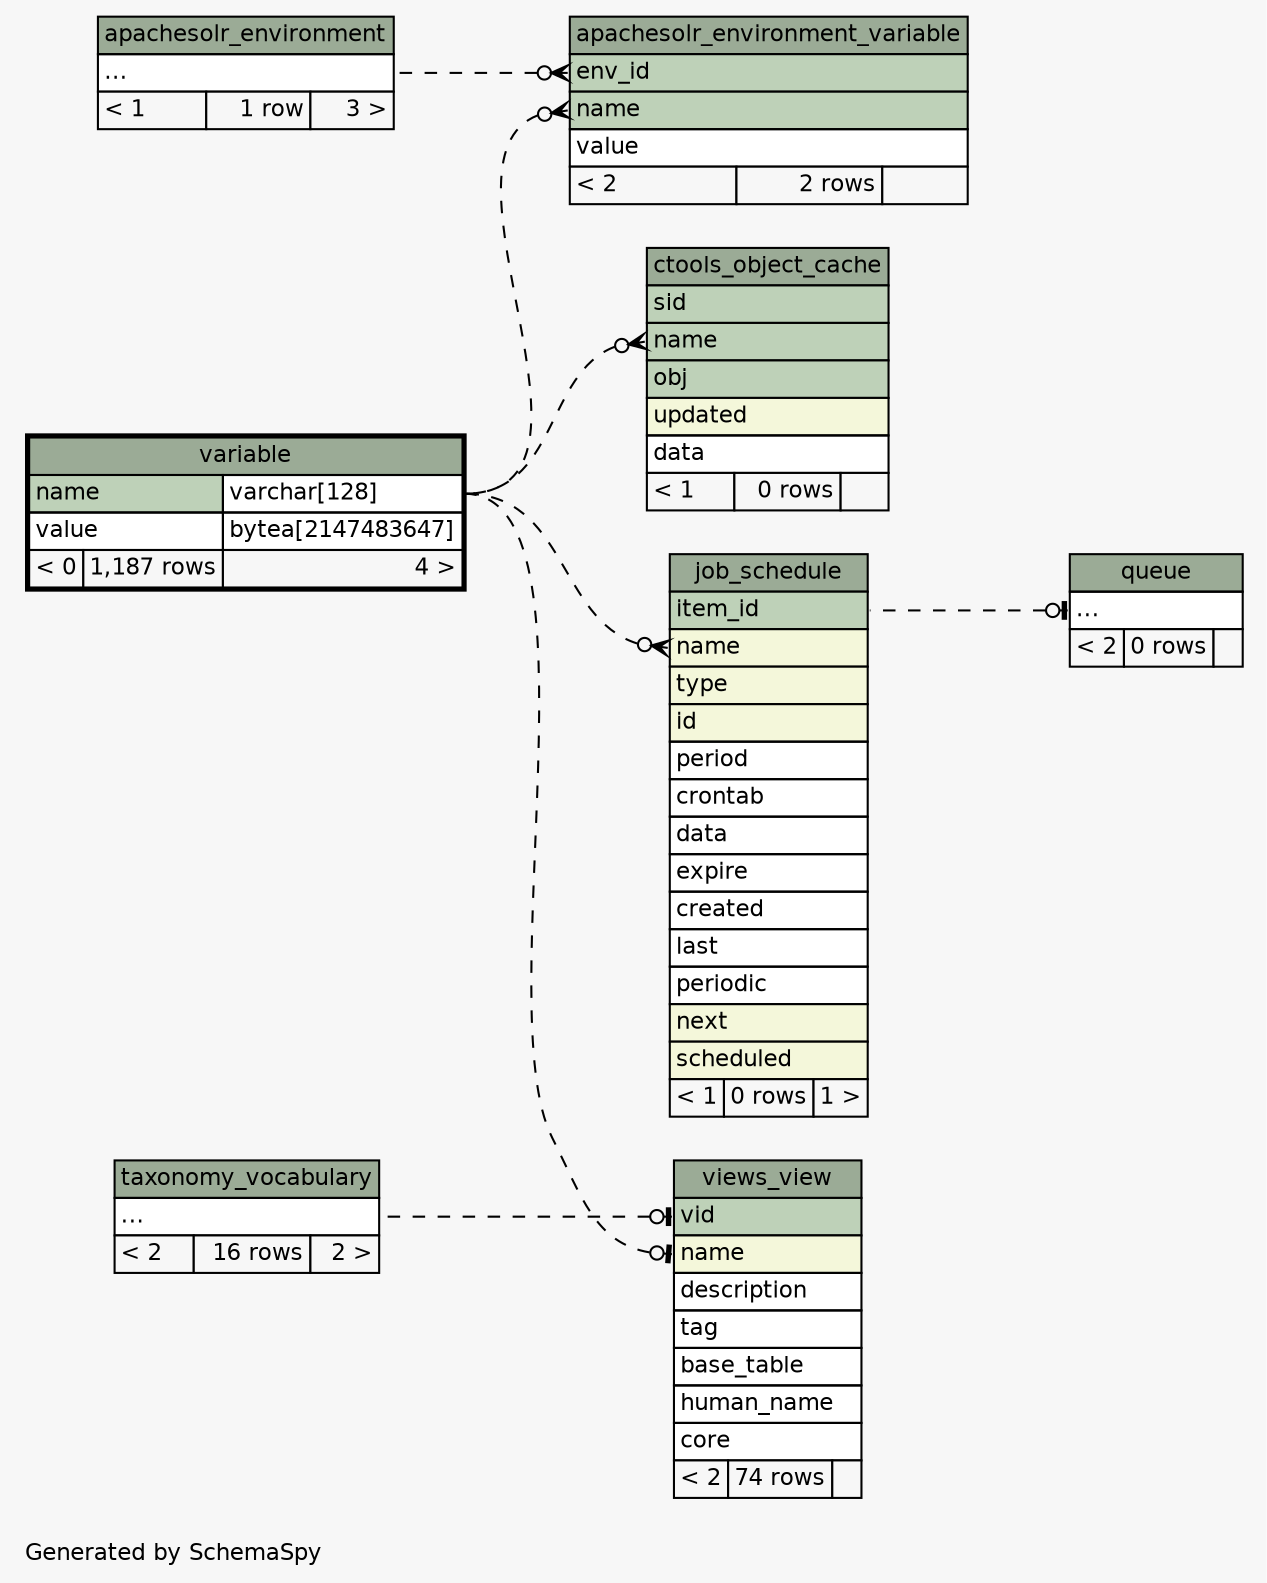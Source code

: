 // dot 2.30.1 on Mac OS X 10.8.3
// SchemaSpy rev 590
digraph "impliedTwoDegreesRelationshipsDiagram" {
  graph [
    rankdir="RL"
    bgcolor="#f7f7f7"
    label="\nGenerated by SchemaSpy"
    labeljust="l"
    nodesep="0.18"
    ranksep="0.46"
    fontname="Helvetica"
    fontsize="11"
  ];
  node [
    fontname="Helvetica"
    fontsize="11"
    shape="plaintext"
  ];
  edge [
    arrowsize="0.8"
  ];
  "apachesolr_environment_variable":"env_id":w -> "apachesolr_environment":"elipses":e [arrowhead=none dir=back arrowtail=crowodot style=dashed];
  "apachesolr_environment_variable":"name":w -> "variable":"name.type":e [arrowhead=none dir=back arrowtail=crowodot style=dashed];
  "ctools_object_cache":"name":w -> "variable":"name.type":e [arrowhead=none dir=back arrowtail=crowodot style=dashed];
  "job_schedule":"name":w -> "variable":"name.type":e [arrowhead=none dir=back arrowtail=crowodot style=dashed];
  "queue":"elipses":w -> "job_schedule":"item_id":e [arrowhead=none dir=back arrowtail=teeodot style=dashed];
  "views_view":"name":w -> "variable":"name.type":e [arrowhead=none dir=back arrowtail=teeodot style=dashed];
  "views_view":"vid":w -> "taxonomy_vocabulary":"elipses":e [arrowhead=none dir=back arrowtail=teeodot style=dashed];
  "apachesolr_environment" [
    label=<
    <TABLE BORDER="0" CELLBORDER="1" CELLSPACING="0" BGCOLOR="#ffffff">
      <TR><TD COLSPAN="3" BGCOLOR="#9bab96" ALIGN="CENTER">apachesolr_environment</TD></TR>
      <TR><TD PORT="elipses" COLSPAN="3" ALIGN="LEFT">...</TD></TR>
      <TR><TD ALIGN="LEFT" BGCOLOR="#f7f7f7">&lt; 1</TD><TD ALIGN="RIGHT" BGCOLOR="#f7f7f7">1 row</TD><TD ALIGN="RIGHT" BGCOLOR="#f7f7f7">3 &gt;</TD></TR>
    </TABLE>>
    URL="apachesolr_environment.html"
    tooltip="apachesolr_environment"
  ];
  "apachesolr_environment_variable" [
    label=<
    <TABLE BORDER="0" CELLBORDER="1" CELLSPACING="0" BGCOLOR="#ffffff">
      <TR><TD COLSPAN="3" BGCOLOR="#9bab96" ALIGN="CENTER">apachesolr_environment_variable</TD></TR>
      <TR><TD PORT="env_id" COLSPAN="3" BGCOLOR="#bed1b8" ALIGN="LEFT">env_id</TD></TR>
      <TR><TD PORT="name" COLSPAN="3" BGCOLOR="#bed1b8" ALIGN="LEFT">name</TD></TR>
      <TR><TD PORT="value" COLSPAN="3" ALIGN="LEFT">value</TD></TR>
      <TR><TD ALIGN="LEFT" BGCOLOR="#f7f7f7">&lt; 2</TD><TD ALIGN="RIGHT" BGCOLOR="#f7f7f7">2 rows</TD><TD ALIGN="RIGHT" BGCOLOR="#f7f7f7">  </TD></TR>
    </TABLE>>
    URL="apachesolr_environment_variable.html"
    tooltip="apachesolr_environment_variable"
  ];
  "ctools_object_cache" [
    label=<
    <TABLE BORDER="0" CELLBORDER="1" CELLSPACING="0" BGCOLOR="#ffffff">
      <TR><TD COLSPAN="3" BGCOLOR="#9bab96" ALIGN="CENTER">ctools_object_cache</TD></TR>
      <TR><TD PORT="sid" COLSPAN="3" BGCOLOR="#bed1b8" ALIGN="LEFT">sid</TD></TR>
      <TR><TD PORT="name" COLSPAN="3" BGCOLOR="#bed1b8" ALIGN="LEFT">name</TD></TR>
      <TR><TD PORT="obj" COLSPAN="3" BGCOLOR="#bed1b8" ALIGN="LEFT">obj</TD></TR>
      <TR><TD PORT="updated" COLSPAN="3" BGCOLOR="#f4f7da" ALIGN="LEFT">updated</TD></TR>
      <TR><TD PORT="data" COLSPAN="3" ALIGN="LEFT">data</TD></TR>
      <TR><TD ALIGN="LEFT" BGCOLOR="#f7f7f7">&lt; 1</TD><TD ALIGN="RIGHT" BGCOLOR="#f7f7f7">0 rows</TD><TD ALIGN="RIGHT" BGCOLOR="#f7f7f7">  </TD></TR>
    </TABLE>>
    URL="ctools_object_cache.html"
    tooltip="ctools_object_cache"
  ];
  "job_schedule" [
    label=<
    <TABLE BORDER="0" CELLBORDER="1" CELLSPACING="0" BGCOLOR="#ffffff">
      <TR><TD COLSPAN="3" BGCOLOR="#9bab96" ALIGN="CENTER">job_schedule</TD></TR>
      <TR><TD PORT="item_id" COLSPAN="3" BGCOLOR="#bed1b8" ALIGN="LEFT">item_id</TD></TR>
      <TR><TD PORT="name" COLSPAN="3" BGCOLOR="#f4f7da" ALIGN="LEFT">name</TD></TR>
      <TR><TD PORT="type" COLSPAN="3" BGCOLOR="#f4f7da" ALIGN="LEFT">type</TD></TR>
      <TR><TD PORT="id" COLSPAN="3" BGCOLOR="#f4f7da" ALIGN="LEFT">id</TD></TR>
      <TR><TD PORT="period" COLSPAN="3" ALIGN="LEFT">period</TD></TR>
      <TR><TD PORT="crontab" COLSPAN="3" ALIGN="LEFT">crontab</TD></TR>
      <TR><TD PORT="data" COLSPAN="3" ALIGN="LEFT">data</TD></TR>
      <TR><TD PORT="expire" COLSPAN="3" ALIGN="LEFT">expire</TD></TR>
      <TR><TD PORT="created" COLSPAN="3" ALIGN="LEFT">created</TD></TR>
      <TR><TD PORT="last" COLSPAN="3" ALIGN="LEFT">last</TD></TR>
      <TR><TD PORT="periodic" COLSPAN="3" ALIGN="LEFT">periodic</TD></TR>
      <TR><TD PORT="next" COLSPAN="3" BGCOLOR="#f4f7da" ALIGN="LEFT">next</TD></TR>
      <TR><TD PORT="scheduled" COLSPAN="3" BGCOLOR="#f4f7da" ALIGN="LEFT">scheduled</TD></TR>
      <TR><TD ALIGN="LEFT" BGCOLOR="#f7f7f7">&lt; 1</TD><TD ALIGN="RIGHT" BGCOLOR="#f7f7f7">0 rows</TD><TD ALIGN="RIGHT" BGCOLOR="#f7f7f7">1 &gt;</TD></TR>
    </TABLE>>
    URL="job_schedule.html"
    tooltip="job_schedule"
  ];
  "queue" [
    label=<
    <TABLE BORDER="0" CELLBORDER="1" CELLSPACING="0" BGCOLOR="#ffffff">
      <TR><TD COLSPAN="3" BGCOLOR="#9bab96" ALIGN="CENTER">queue</TD></TR>
      <TR><TD PORT="elipses" COLSPAN="3" ALIGN="LEFT">...</TD></TR>
      <TR><TD ALIGN="LEFT" BGCOLOR="#f7f7f7">&lt; 2</TD><TD ALIGN="RIGHT" BGCOLOR="#f7f7f7">0 rows</TD><TD ALIGN="RIGHT" BGCOLOR="#f7f7f7">  </TD></TR>
    </TABLE>>
    URL="queue.html"
    tooltip="queue"
  ];
  "taxonomy_vocabulary" [
    label=<
    <TABLE BORDER="0" CELLBORDER="1" CELLSPACING="0" BGCOLOR="#ffffff">
      <TR><TD COLSPAN="3" BGCOLOR="#9bab96" ALIGN="CENTER">taxonomy_vocabulary</TD></TR>
      <TR><TD PORT="elipses" COLSPAN="3" ALIGN="LEFT">...</TD></TR>
      <TR><TD ALIGN="LEFT" BGCOLOR="#f7f7f7">&lt; 2</TD><TD ALIGN="RIGHT" BGCOLOR="#f7f7f7">16 rows</TD><TD ALIGN="RIGHT" BGCOLOR="#f7f7f7">2 &gt;</TD></TR>
    </TABLE>>
    URL="taxonomy_vocabulary.html"
    tooltip="taxonomy_vocabulary"
  ];
  "variable" [
    label=<
    <TABLE BORDER="2" CELLBORDER="1" CELLSPACING="0" BGCOLOR="#ffffff">
      <TR><TD COLSPAN="3" BGCOLOR="#9bab96" ALIGN="CENTER">variable</TD></TR>
      <TR><TD PORT="name" COLSPAN="2" BGCOLOR="#bed1b8" ALIGN="LEFT">name</TD><TD PORT="name.type" ALIGN="LEFT">varchar[128]</TD></TR>
      <TR><TD PORT="value" COLSPAN="2" ALIGN="LEFT">value</TD><TD PORT="value.type" ALIGN="LEFT">bytea[2147483647]</TD></TR>
      <TR><TD ALIGN="LEFT" BGCOLOR="#f7f7f7">&lt; 0</TD><TD ALIGN="RIGHT" BGCOLOR="#f7f7f7">1,187 rows</TD><TD ALIGN="RIGHT" BGCOLOR="#f7f7f7">4 &gt;</TD></TR>
    </TABLE>>
    URL="variable.html"
    tooltip="variable"
  ];
  "views_view" [
    label=<
    <TABLE BORDER="0" CELLBORDER="1" CELLSPACING="0" BGCOLOR="#ffffff">
      <TR><TD COLSPAN="3" BGCOLOR="#9bab96" ALIGN="CENTER">views_view</TD></TR>
      <TR><TD PORT="vid" COLSPAN="3" BGCOLOR="#bed1b8" ALIGN="LEFT">vid</TD></TR>
      <TR><TD PORT="name" COLSPAN="3" BGCOLOR="#f4f7da" ALIGN="LEFT">name</TD></TR>
      <TR><TD PORT="description" COLSPAN="3" ALIGN="LEFT">description</TD></TR>
      <TR><TD PORT="tag" COLSPAN="3" ALIGN="LEFT">tag</TD></TR>
      <TR><TD PORT="base_table" COLSPAN="3" ALIGN="LEFT">base_table</TD></TR>
      <TR><TD PORT="human_name" COLSPAN="3" ALIGN="LEFT">human_name</TD></TR>
      <TR><TD PORT="core" COLSPAN="3" ALIGN="LEFT">core</TD></TR>
      <TR><TD ALIGN="LEFT" BGCOLOR="#f7f7f7">&lt; 2</TD><TD ALIGN="RIGHT" BGCOLOR="#f7f7f7">74 rows</TD><TD ALIGN="RIGHT" BGCOLOR="#f7f7f7">  </TD></TR>
    </TABLE>>
    URL="views_view.html"
    tooltip="views_view"
  ];
}
